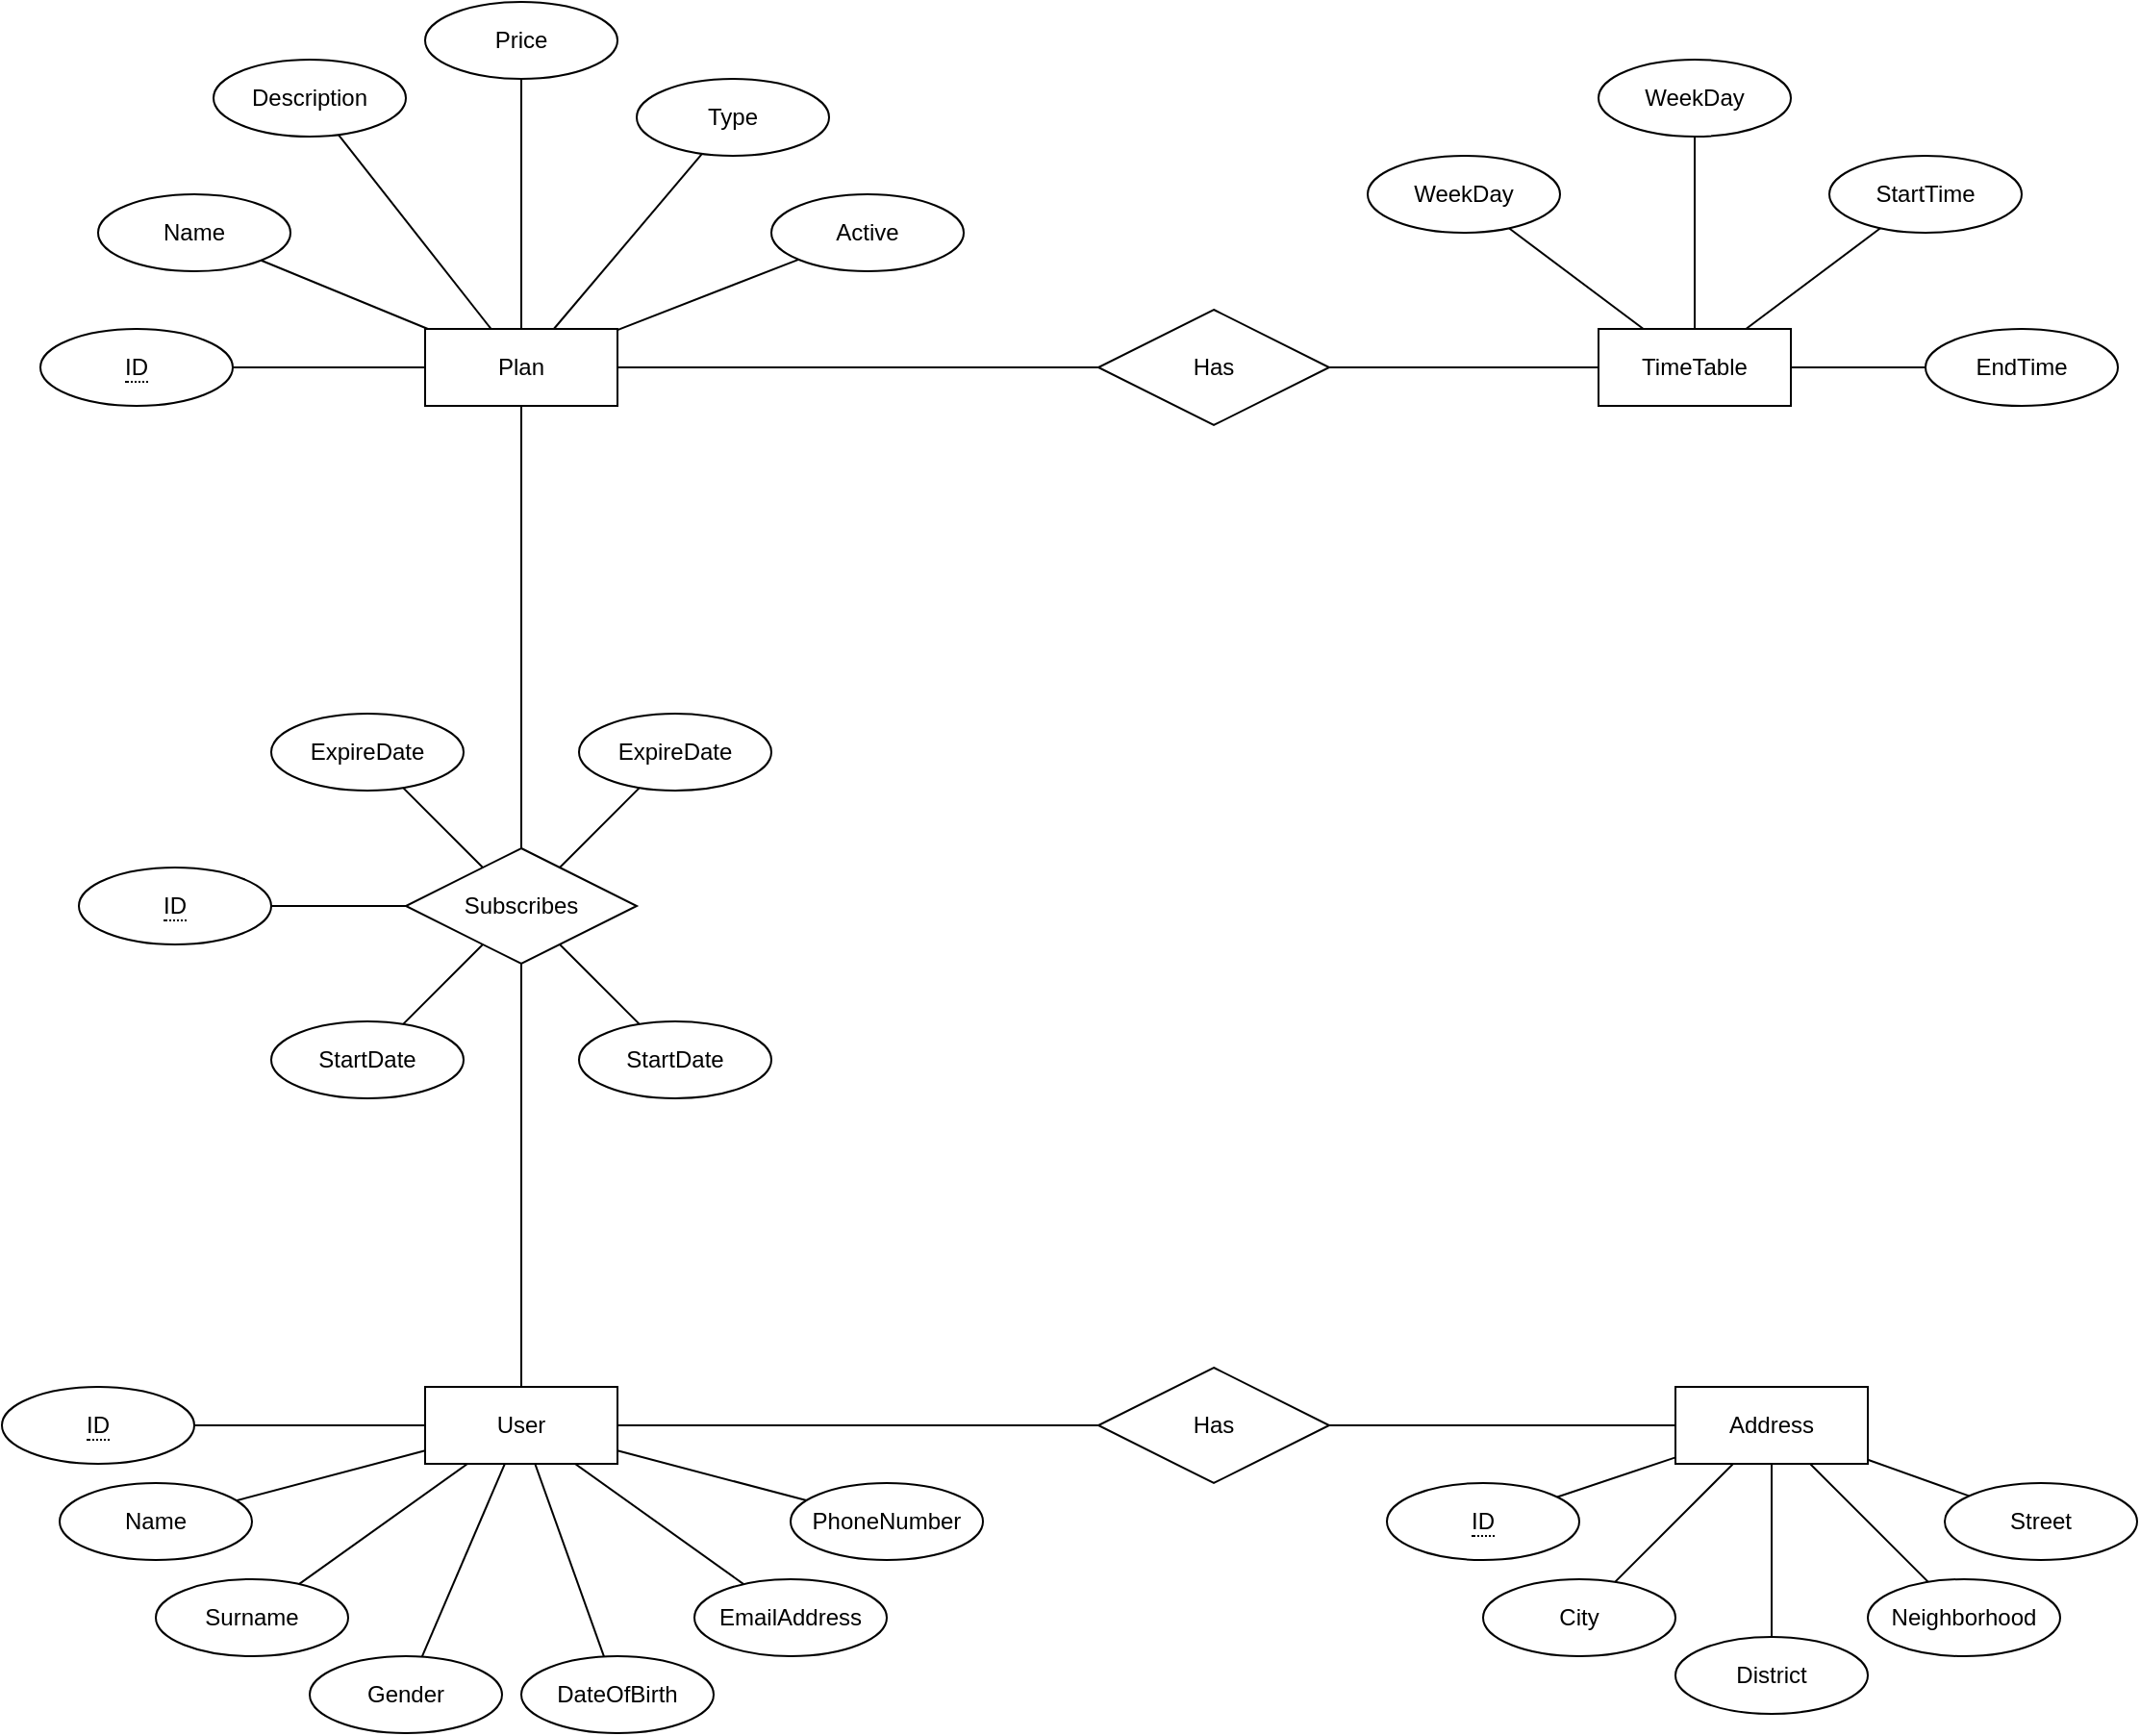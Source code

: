 <mxfile version="22.1.5" type="github">
  <diagram name="Page-1" id="OYEd1laLnUiEeWxBfotK">
    <mxGraphModel dx="2131" dy="1993" grid="1" gridSize="10" guides="1" tooltips="1" connect="1" arrows="1" fold="1" page="1" pageScale="1" pageWidth="827" pageHeight="1169" math="0" shadow="0">
      <root>
        <mxCell id="0" />
        <mxCell id="1" parent="0" />
        <mxCell id="ZsojzR8B1eiomDhqGxiO-1" value="User" style="whiteSpace=wrap;html=1;align=center;" parent="1" vertex="1">
          <mxGeometry x="-280" y="630" width="100" height="40" as="geometry" />
        </mxCell>
        <mxCell id="ZsojzR8B1eiomDhqGxiO-2" value="" style="endArrow=none;html=1;rounded=0;" parent="1" source="ZsojzR8B1eiomDhqGxiO-3" target="ZsojzR8B1eiomDhqGxiO-1" edge="1">
          <mxGeometry relative="1" as="geometry">
            <mxPoint x="-340" y="650" as="sourcePoint" />
            <mxPoint x="-190" y="700" as="targetPoint" />
          </mxGeometry>
        </mxCell>
        <mxCell id="ZsojzR8B1eiomDhqGxiO-3" value="&lt;span style=&quot;border-bottom: 1px dotted&quot;&gt;ID&lt;/span&gt;" style="ellipse;whiteSpace=wrap;html=1;align=center;" parent="1" vertex="1">
          <mxGeometry x="-500" y="630" width="100" height="40" as="geometry" />
        </mxCell>
        <mxCell id="ZsojzR8B1eiomDhqGxiO-4" value="Surname" style="ellipse;whiteSpace=wrap;html=1;align=center;" parent="1" vertex="1">
          <mxGeometry x="-420" y="730" width="100" height="40" as="geometry" />
        </mxCell>
        <mxCell id="ZsojzR8B1eiomDhqGxiO-5" value="" style="endArrow=none;html=1;rounded=0;" parent="1" source="ZsojzR8B1eiomDhqGxiO-4" target="ZsojzR8B1eiomDhqGxiO-1" edge="1">
          <mxGeometry relative="1" as="geometry">
            <mxPoint x="-400" y="720" as="sourcePoint" />
            <mxPoint x="-240" y="720" as="targetPoint" />
          </mxGeometry>
        </mxCell>
        <mxCell id="ZsojzR8B1eiomDhqGxiO-6" value="DateOfBirth" style="ellipse;whiteSpace=wrap;html=1;align=center;" parent="1" vertex="1">
          <mxGeometry x="-230" y="770" width="100" height="40" as="geometry" />
        </mxCell>
        <mxCell id="ZsojzR8B1eiomDhqGxiO-7" value="" style="endArrow=none;html=1;rounded=0;" parent="1" source="ZsojzR8B1eiomDhqGxiO-6" target="ZsojzR8B1eiomDhqGxiO-1" edge="1">
          <mxGeometry relative="1" as="geometry">
            <mxPoint x="-304" y="741" as="sourcePoint" />
            <mxPoint x="-255" y="681" as="targetPoint" />
          </mxGeometry>
        </mxCell>
        <mxCell id="ZsojzR8B1eiomDhqGxiO-8" value="EmailAddress" style="ellipse;whiteSpace=wrap;html=1;align=center;" parent="1" vertex="1">
          <mxGeometry x="-140" y="730" width="100" height="40" as="geometry" />
        </mxCell>
        <mxCell id="ZsojzR8B1eiomDhqGxiO-9" value="" style="endArrow=none;html=1;rounded=0;" parent="1" source="ZsojzR8B1eiomDhqGxiO-8" target="ZsojzR8B1eiomDhqGxiO-1" edge="1">
          <mxGeometry relative="1" as="geometry">
            <mxPoint x="-303" y="713" as="sourcePoint" />
            <mxPoint x="-251" y="680" as="targetPoint" />
          </mxGeometry>
        </mxCell>
        <mxCell id="ZsojzR8B1eiomDhqGxiO-10" value="PhoneNumber" style="ellipse;whiteSpace=wrap;html=1;align=center;" parent="1" vertex="1">
          <mxGeometry x="-90" y="680" width="100" height="40" as="geometry" />
        </mxCell>
        <mxCell id="ZsojzR8B1eiomDhqGxiO-11" value="" style="endArrow=none;html=1;rounded=0;" parent="1" source="ZsojzR8B1eiomDhqGxiO-1" target="ZsojzR8B1eiomDhqGxiO-10" edge="1">
          <mxGeometry relative="1" as="geometry">
            <mxPoint x="-170" y="650" as="sourcePoint" />
            <mxPoint x="-110" y="649.89" as="targetPoint" />
          </mxGeometry>
        </mxCell>
        <mxCell id="ZsojzR8B1eiomDhqGxiO-12" value="Name" style="ellipse;whiteSpace=wrap;html=1;align=center;" parent="1" vertex="1">
          <mxGeometry x="-470" y="680" width="100" height="40" as="geometry" />
        </mxCell>
        <mxCell id="ZsojzR8B1eiomDhqGxiO-13" value="" style="endArrow=none;html=1;rounded=0;" parent="1" source="ZsojzR8B1eiomDhqGxiO-12" target="ZsojzR8B1eiomDhqGxiO-1" edge="1">
          <mxGeometry relative="1" as="geometry">
            <mxPoint x="-320" y="660" as="sourcePoint" />
            <mxPoint x="-270" y="660" as="targetPoint" />
          </mxGeometry>
        </mxCell>
        <mxCell id="ZsojzR8B1eiomDhqGxiO-14" value="Gender" style="ellipse;whiteSpace=wrap;html=1;align=center;" parent="1" vertex="1">
          <mxGeometry x="-340" y="770" width="100" height="40" as="geometry" />
        </mxCell>
        <mxCell id="ZsojzR8B1eiomDhqGxiO-15" value="" style="endArrow=none;html=1;rounded=0;" parent="1" source="ZsojzR8B1eiomDhqGxiO-14" target="ZsojzR8B1eiomDhqGxiO-1" edge="1">
          <mxGeometry relative="1" as="geometry">
            <mxPoint x="-387" y="700" as="sourcePoint" />
            <mxPoint x="-270" y="672" as="targetPoint" />
          </mxGeometry>
        </mxCell>
        <mxCell id="ZsojzR8B1eiomDhqGxiO-16" value="" style="endArrow=none;html=1;rounded=0;" parent="1" source="ZsojzR8B1eiomDhqGxiO-1" target="ZsojzR8B1eiomDhqGxiO-17" edge="1">
          <mxGeometry relative="1" as="geometry">
            <mxPoint x="-150" y="580" as="sourcePoint" />
            <mxPoint x="50" y="650" as="targetPoint" />
          </mxGeometry>
        </mxCell>
        <mxCell id="ZsojzR8B1eiomDhqGxiO-17" value="Has" style="shape=rhombus;perimeter=rhombusPerimeter;whiteSpace=wrap;html=1;align=center;" parent="1" vertex="1">
          <mxGeometry x="70" y="620" width="120" height="60" as="geometry" />
        </mxCell>
        <mxCell id="ZsojzR8B1eiomDhqGxiO-18" value="Address" style="whiteSpace=wrap;html=1;align=center;" parent="1" vertex="1">
          <mxGeometry x="370" y="630" width="100" height="40" as="geometry" />
        </mxCell>
        <mxCell id="ZsojzR8B1eiomDhqGxiO-19" value="" style="endArrow=none;html=1;rounded=0;" parent="1" source="ZsojzR8B1eiomDhqGxiO-17" target="ZsojzR8B1eiomDhqGxiO-18" edge="1">
          <mxGeometry relative="1" as="geometry">
            <mxPoint x="140" y="650" as="sourcePoint" />
            <mxPoint x="80" y="660" as="targetPoint" />
          </mxGeometry>
        </mxCell>
        <mxCell id="ZsojzR8B1eiomDhqGxiO-20" value="District" style="ellipse;whiteSpace=wrap;html=1;align=center;" parent="1" vertex="1">
          <mxGeometry x="370" y="760" width="100" height="40" as="geometry" />
        </mxCell>
        <mxCell id="ZsojzR8B1eiomDhqGxiO-21" value="Street" style="ellipse;whiteSpace=wrap;html=1;align=center;" parent="1" vertex="1">
          <mxGeometry x="510" y="680" width="100" height="40" as="geometry" />
        </mxCell>
        <mxCell id="ZsojzR8B1eiomDhqGxiO-22" value="City" style="ellipse;whiteSpace=wrap;html=1;align=center;" parent="1" vertex="1">
          <mxGeometry x="270" y="730" width="100" height="40" as="geometry" />
        </mxCell>
        <mxCell id="ZsojzR8B1eiomDhqGxiO-23" value="&lt;span style=&quot;border-bottom: 1px dotted&quot;&gt;ID&lt;/span&gt;" style="ellipse;whiteSpace=wrap;html=1;align=center;" parent="1" vertex="1">
          <mxGeometry x="220" y="680" width="100" height="40" as="geometry" />
        </mxCell>
        <mxCell id="ZsojzR8B1eiomDhqGxiO-24" value="Neighborhood" style="ellipse;whiteSpace=wrap;html=1;align=center;" parent="1" vertex="1">
          <mxGeometry x="470" y="730" width="100" height="40" as="geometry" />
        </mxCell>
        <mxCell id="ZsojzR8B1eiomDhqGxiO-25" value="" style="endArrow=none;html=1;rounded=0;" parent="1" source="ZsojzR8B1eiomDhqGxiO-23" target="ZsojzR8B1eiomDhqGxiO-18" edge="1">
          <mxGeometry relative="1" as="geometry">
            <mxPoint x="200" y="660" as="sourcePoint" />
            <mxPoint x="380" y="660" as="targetPoint" />
          </mxGeometry>
        </mxCell>
        <mxCell id="ZsojzR8B1eiomDhqGxiO-26" value="" style="endArrow=none;html=1;rounded=0;" parent="1" source="ZsojzR8B1eiomDhqGxiO-22" target="ZsojzR8B1eiomDhqGxiO-18" edge="1">
          <mxGeometry relative="1" as="geometry">
            <mxPoint x="319" y="697" as="sourcePoint" />
            <mxPoint x="380" y="677" as="targetPoint" />
          </mxGeometry>
        </mxCell>
        <mxCell id="ZsojzR8B1eiomDhqGxiO-27" value="" style="endArrow=none;html=1;rounded=0;" parent="1" source="ZsojzR8B1eiomDhqGxiO-20" target="ZsojzR8B1eiomDhqGxiO-18" edge="1">
          <mxGeometry relative="1" as="geometry">
            <mxPoint x="349" y="741" as="sourcePoint" />
            <mxPoint x="410" y="680" as="targetPoint" />
          </mxGeometry>
        </mxCell>
        <mxCell id="ZsojzR8B1eiomDhqGxiO-28" value="" style="endArrow=none;html=1;rounded=0;" parent="1" source="ZsojzR8B1eiomDhqGxiO-24" target="ZsojzR8B1eiomDhqGxiO-18" edge="1">
          <mxGeometry relative="1" as="geometry">
            <mxPoint x="430" y="770" as="sourcePoint" />
            <mxPoint x="430" y="680" as="targetPoint" />
          </mxGeometry>
        </mxCell>
        <mxCell id="ZsojzR8B1eiomDhqGxiO-29" value="" style="endArrow=none;html=1;rounded=0;" parent="1" source="ZsojzR8B1eiomDhqGxiO-21" target="ZsojzR8B1eiomDhqGxiO-18" edge="1">
          <mxGeometry relative="1" as="geometry">
            <mxPoint x="520" y="742" as="sourcePoint" />
            <mxPoint x="452" y="680" as="targetPoint" />
          </mxGeometry>
        </mxCell>
        <mxCell id="ZsojzR8B1eiomDhqGxiO-30" value="Subscribes" style="shape=rhombus;perimeter=rhombusPerimeter;whiteSpace=wrap;html=1;align=center;" parent="1" vertex="1">
          <mxGeometry x="-290" y="350" width="120" height="60" as="geometry" />
        </mxCell>
        <mxCell id="ZsojzR8B1eiomDhqGxiO-31" value="" style="endArrow=none;html=1;rounded=0;" parent="1" source="ZsojzR8B1eiomDhqGxiO-1" target="ZsojzR8B1eiomDhqGxiO-30" edge="1">
          <mxGeometry relative="1" as="geometry">
            <mxPoint x="-170" y="660" as="sourcePoint" />
            <mxPoint x="80" y="660" as="targetPoint" />
          </mxGeometry>
        </mxCell>
        <mxCell id="ZsojzR8B1eiomDhqGxiO-32" value="Plan" style="whiteSpace=wrap;html=1;align=center;" parent="1" vertex="1">
          <mxGeometry x="-280" y="80" width="100" height="40" as="geometry" />
        </mxCell>
        <mxCell id="ZsojzR8B1eiomDhqGxiO-33" value="" style="endArrow=none;html=1;rounded=0;" parent="1" source="ZsojzR8B1eiomDhqGxiO-30" target="ZsojzR8B1eiomDhqGxiO-32" edge="1">
          <mxGeometry relative="1" as="geometry">
            <mxPoint x="-120" y="420" as="sourcePoint" />
            <mxPoint x="-220" y="420" as="targetPoint" />
          </mxGeometry>
        </mxCell>
        <mxCell id="ZsojzR8B1eiomDhqGxiO-34" value="&lt;span style=&quot;border-bottom: 1px dotted&quot;&gt;ID&lt;/span&gt;" style="ellipse;whiteSpace=wrap;html=1;align=center;" parent="1" vertex="1">
          <mxGeometry x="-480" y="80" width="100" height="40" as="geometry" />
        </mxCell>
        <mxCell id="ZsojzR8B1eiomDhqGxiO-35" value="" style="endArrow=none;html=1;rounded=0;" parent="1" source="ZsojzR8B1eiomDhqGxiO-34" target="ZsojzR8B1eiomDhqGxiO-32" edge="1">
          <mxGeometry relative="1" as="geometry">
            <mxPoint x="-390" y="660" as="sourcePoint" />
            <mxPoint x="-270" y="660" as="targetPoint" />
          </mxGeometry>
        </mxCell>
        <mxCell id="ZsojzR8B1eiomDhqGxiO-36" value="Name" style="ellipse;whiteSpace=wrap;html=1;align=center;" parent="1" vertex="1">
          <mxGeometry x="-450" y="10" width="100" height="40" as="geometry" />
        </mxCell>
        <mxCell id="ZsojzR8B1eiomDhqGxiO-37" value="" style="endArrow=none;html=1;rounded=0;" parent="1" source="ZsojzR8B1eiomDhqGxiO-36" target="ZsojzR8B1eiomDhqGxiO-32" edge="1">
          <mxGeometry relative="1" as="geometry">
            <mxPoint x="-380" y="110" as="sourcePoint" />
            <mxPoint x="-270" y="110" as="targetPoint" />
          </mxGeometry>
        </mxCell>
        <mxCell id="ZsojzR8B1eiomDhqGxiO-38" value="Description" style="ellipse;whiteSpace=wrap;html=1;align=center;" parent="1" vertex="1">
          <mxGeometry x="-390" y="-60" width="100" height="40" as="geometry" />
        </mxCell>
        <mxCell id="ZsojzR8B1eiomDhqGxiO-39" value="" style="endArrow=none;html=1;rounded=0;" parent="1" source="ZsojzR8B1eiomDhqGxiO-38" target="ZsojzR8B1eiomDhqGxiO-32" edge="1">
          <mxGeometry relative="1" as="geometry">
            <mxPoint x="-358" y="45" as="sourcePoint" />
            <mxPoint x="-263" y="90" as="targetPoint" />
          </mxGeometry>
        </mxCell>
        <mxCell id="ZsojzR8B1eiomDhqGxiO-40" value="Price" style="ellipse;whiteSpace=wrap;html=1;align=center;" parent="1" vertex="1">
          <mxGeometry x="-280" y="-90" width="100" height="40" as="geometry" />
        </mxCell>
        <mxCell id="ZsojzR8B1eiomDhqGxiO-41" value="" style="endArrow=none;html=1;rounded=0;" parent="1" source="ZsojzR8B1eiomDhqGxiO-40" target="ZsojzR8B1eiomDhqGxiO-32" edge="1">
          <mxGeometry relative="1" as="geometry">
            <mxPoint x="-306" y="-11" as="sourcePoint" />
            <mxPoint x="-234" y="90" as="targetPoint" />
          </mxGeometry>
        </mxCell>
        <mxCell id="ZsojzR8B1eiomDhqGxiO-42" value="Type" style="ellipse;whiteSpace=wrap;html=1;align=center;" parent="1" vertex="1">
          <mxGeometry x="-170" y="-50" width="100" height="40" as="geometry" />
        </mxCell>
        <mxCell id="ZsojzR8B1eiomDhqGxiO-43" value="" style="endArrow=none;html=1;rounded=0;" parent="1" source="ZsojzR8B1eiomDhqGxiO-42" target="ZsojzR8B1eiomDhqGxiO-32" edge="1">
          <mxGeometry relative="1" as="geometry">
            <mxPoint x="-220" y="-40" as="sourcePoint" />
            <mxPoint x="-220" y="90" as="targetPoint" />
          </mxGeometry>
        </mxCell>
        <mxCell id="ZsojzR8B1eiomDhqGxiO-44" value="&lt;span style=&quot;border-bottom: 1px dotted&quot;&gt;ID&lt;/span&gt;" style="ellipse;whiteSpace=wrap;html=1;align=center;" parent="1" vertex="1">
          <mxGeometry x="-460" y="360" width="100" height="40" as="geometry" />
        </mxCell>
        <mxCell id="ZsojzR8B1eiomDhqGxiO-45" value="" style="endArrow=none;html=1;rounded=0;" parent="1" source="ZsojzR8B1eiomDhqGxiO-44" target="ZsojzR8B1eiomDhqGxiO-30" edge="1">
          <mxGeometry relative="1" as="geometry">
            <mxPoint x="-370" y="110" as="sourcePoint" />
            <mxPoint x="-270" y="110" as="targetPoint" />
          </mxGeometry>
        </mxCell>
        <mxCell id="ZsojzR8B1eiomDhqGxiO-46" value="StartDate" style="ellipse;whiteSpace=wrap;html=1;align=center;" parent="1" vertex="1">
          <mxGeometry x="-360" y="440" width="100" height="40" as="geometry" />
        </mxCell>
        <mxCell id="ZsojzR8B1eiomDhqGxiO-47" value="" style="endArrow=none;html=1;rounded=0;" parent="1" source="ZsojzR8B1eiomDhqGxiO-46" target="ZsojzR8B1eiomDhqGxiO-30" edge="1">
          <mxGeometry relative="1" as="geometry">
            <mxPoint x="-370" y="390" as="sourcePoint" />
            <mxPoint x="-280" y="390" as="targetPoint" />
          </mxGeometry>
        </mxCell>
        <mxCell id="ZsojzR8B1eiomDhqGxiO-48" value="ExpireDate" style="ellipse;whiteSpace=wrap;html=1;align=center;" parent="1" vertex="1">
          <mxGeometry x="-360" y="280" width="100" height="40" as="geometry" />
        </mxCell>
        <mxCell id="ZsojzR8B1eiomDhqGxiO-49" value="" style="endArrow=none;html=1;rounded=0;" parent="1" source="ZsojzR8B1eiomDhqGxiO-48" target="ZsojzR8B1eiomDhqGxiO-30" edge="1">
          <mxGeometry relative="1" as="geometry">
            <mxPoint x="-318" y="472" as="sourcePoint" />
            <mxPoint x="-242" y="409" as="targetPoint" />
          </mxGeometry>
        </mxCell>
        <mxCell id="ZsojzR8B1eiomDhqGxiO-50" value="Active" style="ellipse;whiteSpace=wrap;html=1;align=center;" parent="1" vertex="1">
          <mxGeometry x="-100" y="10" width="100" height="40" as="geometry" />
        </mxCell>
        <mxCell id="ZsojzR8B1eiomDhqGxiO-51" value="" style="endArrow=none;html=1;rounded=0;" parent="1" source="ZsojzR8B1eiomDhqGxiO-50" target="ZsojzR8B1eiomDhqGxiO-32" edge="1">
          <mxGeometry relative="1" as="geometry">
            <mxPoint x="-126" y="-1" as="sourcePoint" />
            <mxPoint x="-203" y="90" as="targetPoint" />
          </mxGeometry>
        </mxCell>
        <mxCell id="ZsojzR8B1eiomDhqGxiO-52" value="ExpireDate" style="ellipse;whiteSpace=wrap;html=1;align=center;" parent="1" vertex="1">
          <mxGeometry x="-200" y="280" width="100" height="40" as="geometry" />
        </mxCell>
        <mxCell id="ZsojzR8B1eiomDhqGxiO-53" value="StartDate" style="ellipse;whiteSpace=wrap;html=1;align=center;" parent="1" vertex="1">
          <mxGeometry x="-200" y="440" width="100" height="40" as="geometry" />
        </mxCell>
        <mxCell id="ZsojzR8B1eiomDhqGxiO-54" value="" style="endArrow=none;html=1;rounded=0;" parent="1" source="ZsojzR8B1eiomDhqGxiO-53" target="ZsojzR8B1eiomDhqGxiO-30" edge="1">
          <mxGeometry relative="1" as="geometry">
            <mxPoint x="-318" y="472" as="sourcePoint" />
            <mxPoint x="-242" y="409" as="targetPoint" />
          </mxGeometry>
        </mxCell>
        <mxCell id="ZsojzR8B1eiomDhqGxiO-55" value="" style="endArrow=none;html=1;rounded=0;" parent="1" source="ZsojzR8B1eiomDhqGxiO-52" target="ZsojzR8B1eiomDhqGxiO-30" edge="1">
          <mxGeometry relative="1" as="geometry">
            <mxPoint x="-122" y="472" as="sourcePoint" />
            <mxPoint x="-197" y="409" as="targetPoint" />
          </mxGeometry>
        </mxCell>
        <mxCell id="25VC9tN5_Tj0nI5pvOWB-1" value="TimeTable" style="whiteSpace=wrap;html=1;align=center;" vertex="1" parent="1">
          <mxGeometry x="330" y="80" width="100" height="40" as="geometry" />
        </mxCell>
        <mxCell id="25VC9tN5_Tj0nI5pvOWB-8" value="EndTime" style="ellipse;whiteSpace=wrap;html=1;align=center;" vertex="1" parent="1">
          <mxGeometry x="500" y="80" width="100" height="40" as="geometry" />
        </mxCell>
        <mxCell id="25VC9tN5_Tj0nI5pvOWB-10" value="" style="endArrow=none;html=1;rounded=0;" edge="1" parent="1" source="25VC9tN5_Tj0nI5pvOWB-8" target="25VC9tN5_Tj0nI5pvOWB-1">
          <mxGeometry relative="1" as="geometry">
            <mxPoint x="550" y="110" as="sourcePoint" />
            <mxPoint x="440" y="110" as="targetPoint" />
          </mxGeometry>
        </mxCell>
        <mxCell id="25VC9tN5_Tj0nI5pvOWB-13" value="StartTime" style="ellipse;whiteSpace=wrap;html=1;align=center;" vertex="1" parent="1">
          <mxGeometry x="450" y="-10" width="100" height="40" as="geometry" />
        </mxCell>
        <mxCell id="25VC9tN5_Tj0nI5pvOWB-14" value="" style="endArrow=none;html=1;rounded=0;" edge="1" parent="1" source="25VC9tN5_Tj0nI5pvOWB-13" target="25VC9tN5_Tj0nI5pvOWB-1">
          <mxGeometry relative="1" as="geometry">
            <mxPoint x="534" y="54" as="sourcePoint" />
            <mxPoint x="440" y="91" as="targetPoint" />
          </mxGeometry>
        </mxCell>
        <mxCell id="25VC9tN5_Tj0nI5pvOWB-17" value="Has" style="shape=rhombus;perimeter=rhombusPerimeter;whiteSpace=wrap;html=1;align=center;" vertex="1" parent="1">
          <mxGeometry x="70" y="70" width="120" height="60" as="geometry" />
        </mxCell>
        <mxCell id="25VC9tN5_Tj0nI5pvOWB-18" value="" style="endArrow=none;html=1;rounded=0;" edge="1" parent="1" source="25VC9tN5_Tj0nI5pvOWB-17" target="ZsojzR8B1eiomDhqGxiO-32">
          <mxGeometry relative="1" as="geometry">
            <mxPoint x="-76" y="54" as="sourcePoint" />
            <mxPoint x="-170" y="91" as="targetPoint" />
          </mxGeometry>
        </mxCell>
        <mxCell id="25VC9tN5_Tj0nI5pvOWB-19" value="" style="endArrow=none;html=1;rounded=0;" edge="1" parent="1" source="25VC9tN5_Tj0nI5pvOWB-1" target="25VC9tN5_Tj0nI5pvOWB-17">
          <mxGeometry relative="1" as="geometry">
            <mxPoint x="70" y="110" as="sourcePoint" />
            <mxPoint x="-170" y="110" as="targetPoint" />
          </mxGeometry>
        </mxCell>
        <mxCell id="25VC9tN5_Tj0nI5pvOWB-23" value="WeekDay" style="ellipse;whiteSpace=wrap;html=1;align=center;" vertex="1" parent="1">
          <mxGeometry x="330" y="-60" width="100" height="40" as="geometry" />
        </mxCell>
        <mxCell id="25VC9tN5_Tj0nI5pvOWB-25" value="WeekDay" style="ellipse;whiteSpace=wrap;html=1;align=center;" vertex="1" parent="1">
          <mxGeometry x="210" y="-10" width="100" height="40" as="geometry" />
        </mxCell>
        <mxCell id="25VC9tN5_Tj0nI5pvOWB-28" value="" style="endArrow=none;html=1;rounded=0;" edge="1" parent="1" source="25VC9tN5_Tj0nI5pvOWB-25" target="25VC9tN5_Tj0nI5pvOWB-1">
          <mxGeometry relative="1" as="geometry">
            <mxPoint x="488" y="28" as="sourcePoint" />
            <mxPoint x="414" y="90" as="targetPoint" />
          </mxGeometry>
        </mxCell>
        <mxCell id="25VC9tN5_Tj0nI5pvOWB-29" value="" style="endArrow=none;html=1;rounded=0;" edge="1" parent="1" source="25VC9tN5_Tj0nI5pvOWB-23" target="25VC9tN5_Tj0nI5pvOWB-1">
          <mxGeometry relative="1" as="geometry">
            <mxPoint x="488" y="28" as="sourcePoint" />
            <mxPoint x="414" y="90" as="targetPoint" />
          </mxGeometry>
        </mxCell>
      </root>
    </mxGraphModel>
  </diagram>
</mxfile>
